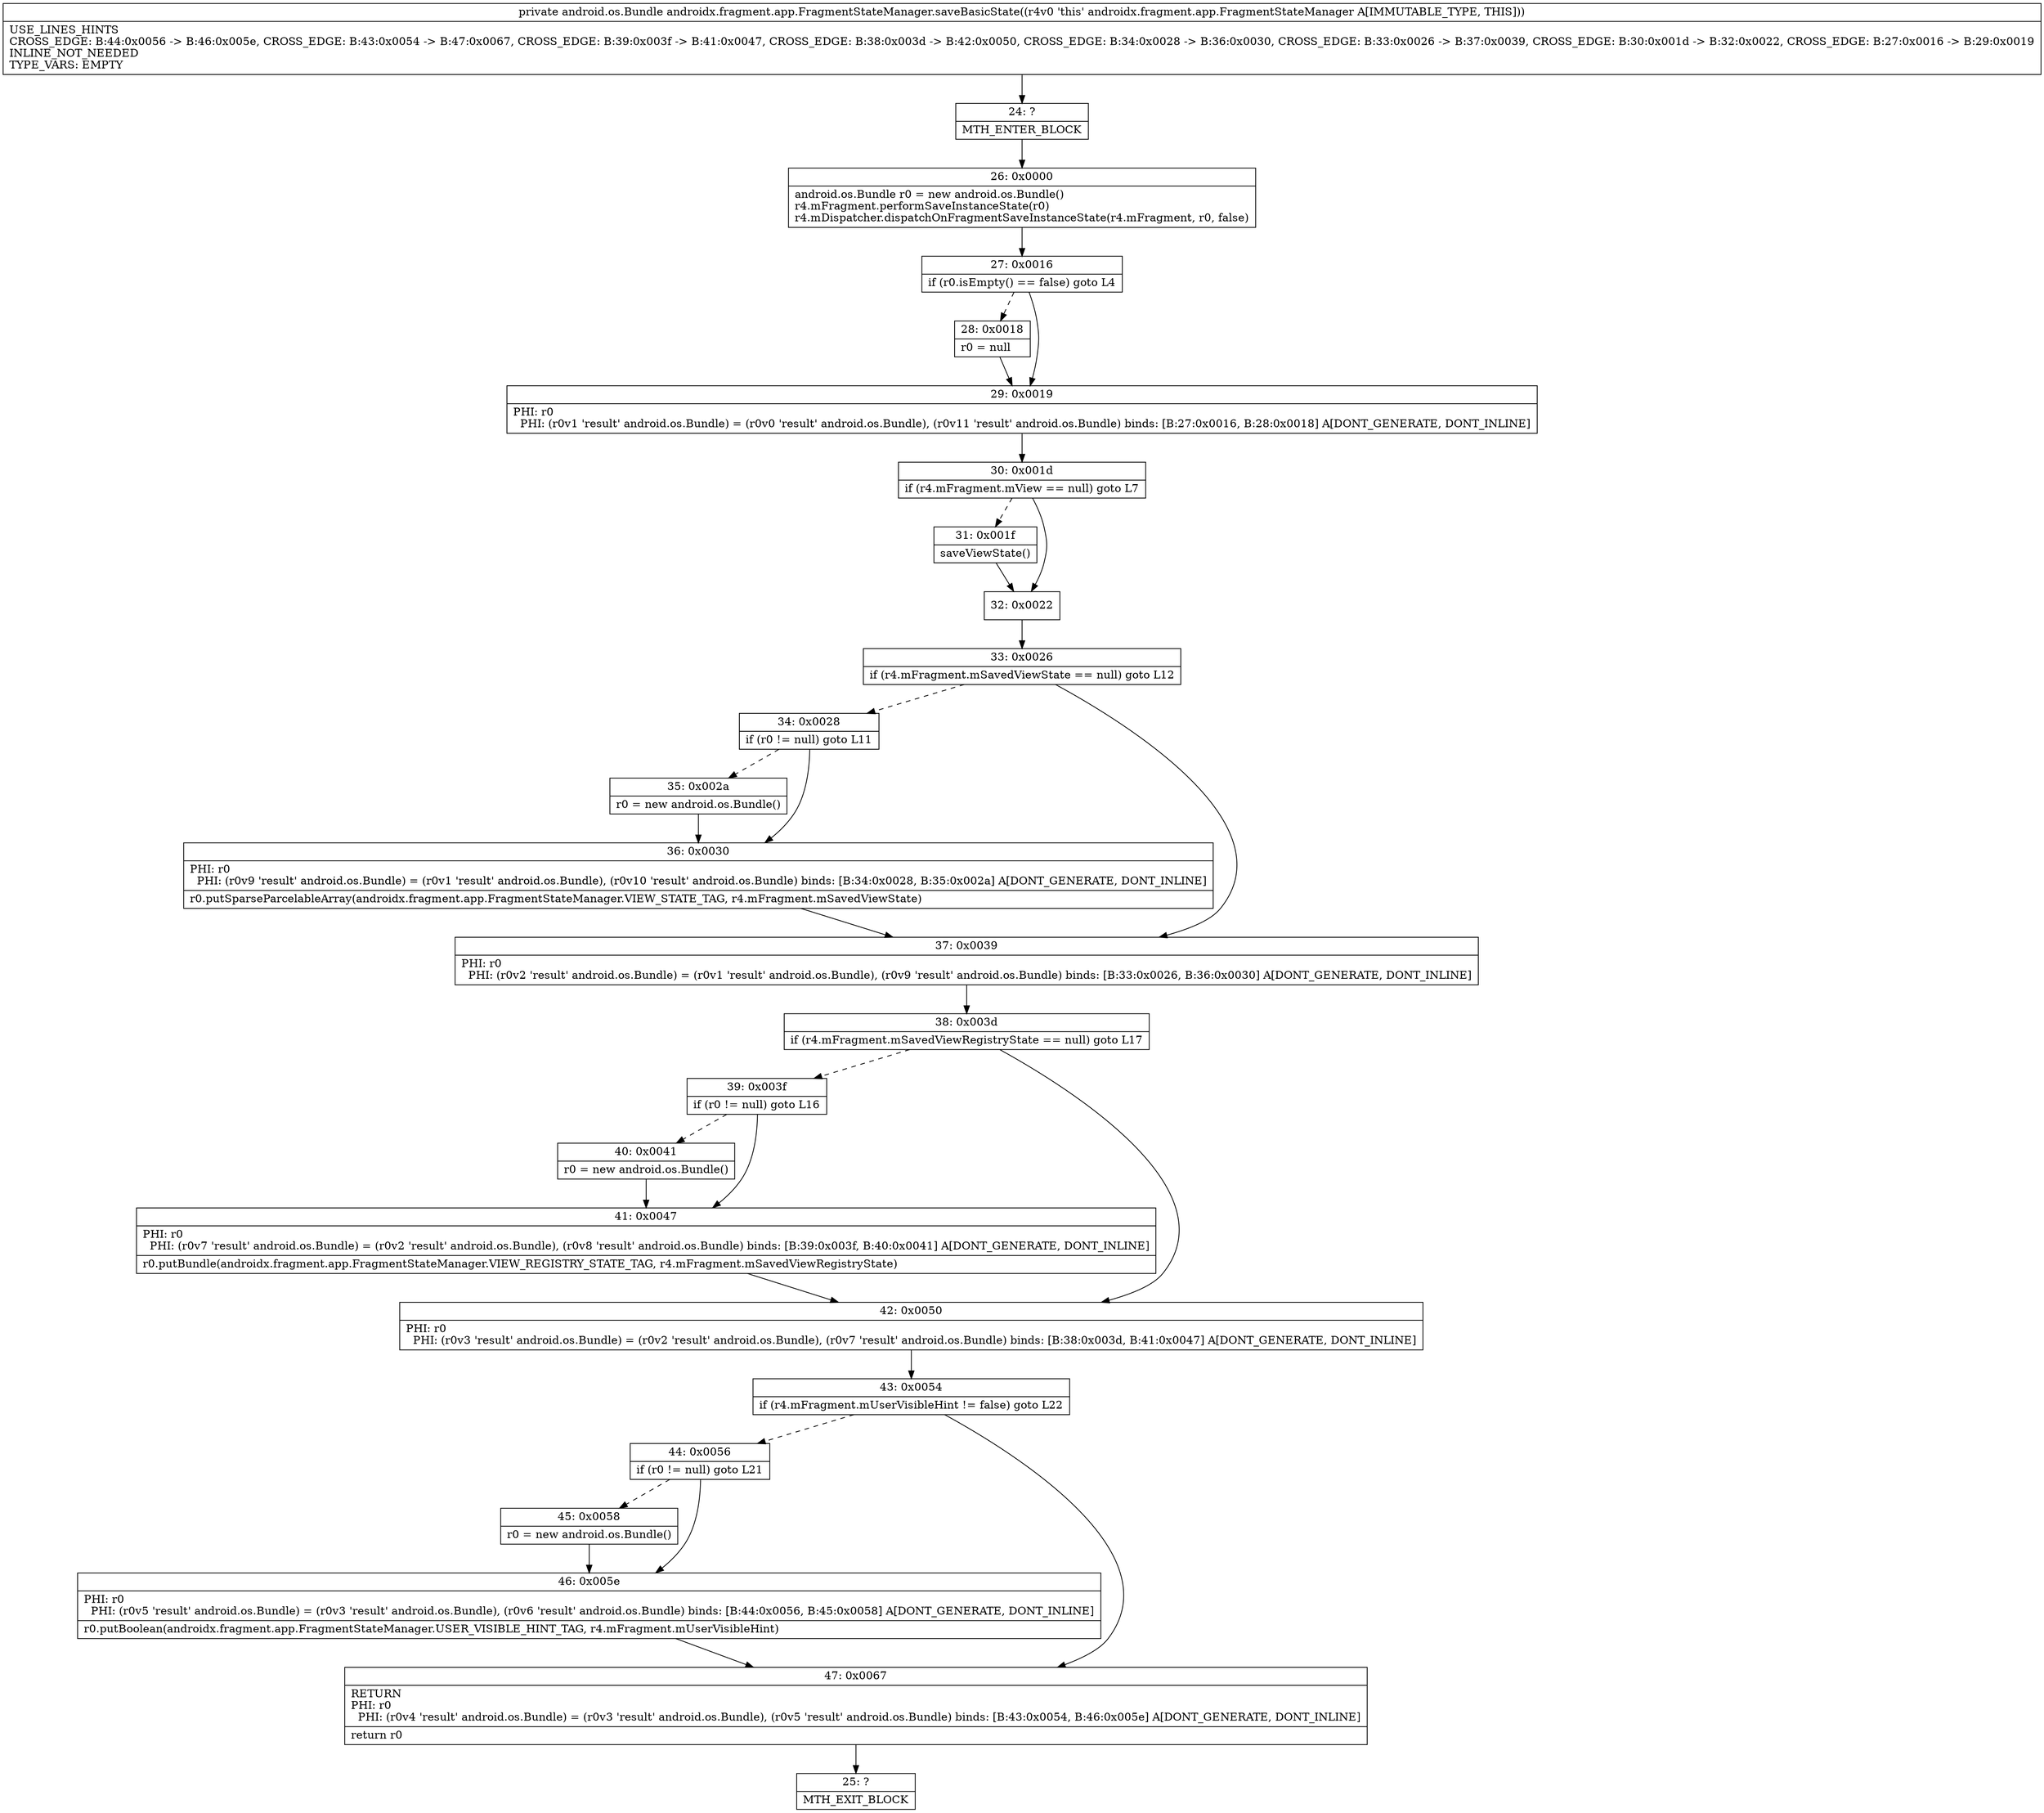 digraph "CFG forandroidx.fragment.app.FragmentStateManager.saveBasicState()Landroid\/os\/Bundle;" {
Node_24 [shape=record,label="{24\:\ ?|MTH_ENTER_BLOCK\l}"];
Node_26 [shape=record,label="{26\:\ 0x0000|android.os.Bundle r0 = new android.os.Bundle()\lr4.mFragment.performSaveInstanceState(r0)\lr4.mDispatcher.dispatchOnFragmentSaveInstanceState(r4.mFragment, r0, false)\l}"];
Node_27 [shape=record,label="{27\:\ 0x0016|if (r0.isEmpty() == false) goto L4\l}"];
Node_28 [shape=record,label="{28\:\ 0x0018|r0 = null\l}"];
Node_29 [shape=record,label="{29\:\ 0x0019|PHI: r0 \l  PHI: (r0v1 'result' android.os.Bundle) = (r0v0 'result' android.os.Bundle), (r0v11 'result' android.os.Bundle) binds: [B:27:0x0016, B:28:0x0018] A[DONT_GENERATE, DONT_INLINE]\l}"];
Node_30 [shape=record,label="{30\:\ 0x001d|if (r4.mFragment.mView == null) goto L7\l}"];
Node_31 [shape=record,label="{31\:\ 0x001f|saveViewState()\l}"];
Node_32 [shape=record,label="{32\:\ 0x0022}"];
Node_33 [shape=record,label="{33\:\ 0x0026|if (r4.mFragment.mSavedViewState == null) goto L12\l}"];
Node_34 [shape=record,label="{34\:\ 0x0028|if (r0 != null) goto L11\l}"];
Node_35 [shape=record,label="{35\:\ 0x002a|r0 = new android.os.Bundle()\l}"];
Node_36 [shape=record,label="{36\:\ 0x0030|PHI: r0 \l  PHI: (r0v9 'result' android.os.Bundle) = (r0v1 'result' android.os.Bundle), (r0v10 'result' android.os.Bundle) binds: [B:34:0x0028, B:35:0x002a] A[DONT_GENERATE, DONT_INLINE]\l|r0.putSparseParcelableArray(androidx.fragment.app.FragmentStateManager.VIEW_STATE_TAG, r4.mFragment.mSavedViewState)\l}"];
Node_37 [shape=record,label="{37\:\ 0x0039|PHI: r0 \l  PHI: (r0v2 'result' android.os.Bundle) = (r0v1 'result' android.os.Bundle), (r0v9 'result' android.os.Bundle) binds: [B:33:0x0026, B:36:0x0030] A[DONT_GENERATE, DONT_INLINE]\l}"];
Node_38 [shape=record,label="{38\:\ 0x003d|if (r4.mFragment.mSavedViewRegistryState == null) goto L17\l}"];
Node_39 [shape=record,label="{39\:\ 0x003f|if (r0 != null) goto L16\l}"];
Node_40 [shape=record,label="{40\:\ 0x0041|r0 = new android.os.Bundle()\l}"];
Node_41 [shape=record,label="{41\:\ 0x0047|PHI: r0 \l  PHI: (r0v7 'result' android.os.Bundle) = (r0v2 'result' android.os.Bundle), (r0v8 'result' android.os.Bundle) binds: [B:39:0x003f, B:40:0x0041] A[DONT_GENERATE, DONT_INLINE]\l|r0.putBundle(androidx.fragment.app.FragmentStateManager.VIEW_REGISTRY_STATE_TAG, r4.mFragment.mSavedViewRegistryState)\l}"];
Node_42 [shape=record,label="{42\:\ 0x0050|PHI: r0 \l  PHI: (r0v3 'result' android.os.Bundle) = (r0v2 'result' android.os.Bundle), (r0v7 'result' android.os.Bundle) binds: [B:38:0x003d, B:41:0x0047] A[DONT_GENERATE, DONT_INLINE]\l}"];
Node_43 [shape=record,label="{43\:\ 0x0054|if (r4.mFragment.mUserVisibleHint != false) goto L22\l}"];
Node_44 [shape=record,label="{44\:\ 0x0056|if (r0 != null) goto L21\l}"];
Node_45 [shape=record,label="{45\:\ 0x0058|r0 = new android.os.Bundle()\l}"];
Node_46 [shape=record,label="{46\:\ 0x005e|PHI: r0 \l  PHI: (r0v5 'result' android.os.Bundle) = (r0v3 'result' android.os.Bundle), (r0v6 'result' android.os.Bundle) binds: [B:44:0x0056, B:45:0x0058] A[DONT_GENERATE, DONT_INLINE]\l|r0.putBoolean(androidx.fragment.app.FragmentStateManager.USER_VISIBLE_HINT_TAG, r4.mFragment.mUserVisibleHint)\l}"];
Node_47 [shape=record,label="{47\:\ 0x0067|RETURN\lPHI: r0 \l  PHI: (r0v4 'result' android.os.Bundle) = (r0v3 'result' android.os.Bundle), (r0v5 'result' android.os.Bundle) binds: [B:43:0x0054, B:46:0x005e] A[DONT_GENERATE, DONT_INLINE]\l|return r0\l}"];
Node_25 [shape=record,label="{25\:\ ?|MTH_EXIT_BLOCK\l}"];
MethodNode[shape=record,label="{private android.os.Bundle androidx.fragment.app.FragmentStateManager.saveBasicState((r4v0 'this' androidx.fragment.app.FragmentStateManager A[IMMUTABLE_TYPE, THIS]))  | USE_LINES_HINTS\lCROSS_EDGE: B:44:0x0056 \-\> B:46:0x005e, CROSS_EDGE: B:43:0x0054 \-\> B:47:0x0067, CROSS_EDGE: B:39:0x003f \-\> B:41:0x0047, CROSS_EDGE: B:38:0x003d \-\> B:42:0x0050, CROSS_EDGE: B:34:0x0028 \-\> B:36:0x0030, CROSS_EDGE: B:33:0x0026 \-\> B:37:0x0039, CROSS_EDGE: B:30:0x001d \-\> B:32:0x0022, CROSS_EDGE: B:27:0x0016 \-\> B:29:0x0019\lINLINE_NOT_NEEDED\lTYPE_VARS: EMPTY\l}"];
MethodNode -> Node_24;Node_24 -> Node_26;
Node_26 -> Node_27;
Node_27 -> Node_28[style=dashed];
Node_27 -> Node_29;
Node_28 -> Node_29;
Node_29 -> Node_30;
Node_30 -> Node_31[style=dashed];
Node_30 -> Node_32;
Node_31 -> Node_32;
Node_32 -> Node_33;
Node_33 -> Node_34[style=dashed];
Node_33 -> Node_37;
Node_34 -> Node_35[style=dashed];
Node_34 -> Node_36;
Node_35 -> Node_36;
Node_36 -> Node_37;
Node_37 -> Node_38;
Node_38 -> Node_39[style=dashed];
Node_38 -> Node_42;
Node_39 -> Node_40[style=dashed];
Node_39 -> Node_41;
Node_40 -> Node_41;
Node_41 -> Node_42;
Node_42 -> Node_43;
Node_43 -> Node_44[style=dashed];
Node_43 -> Node_47;
Node_44 -> Node_45[style=dashed];
Node_44 -> Node_46;
Node_45 -> Node_46;
Node_46 -> Node_47;
Node_47 -> Node_25;
}

